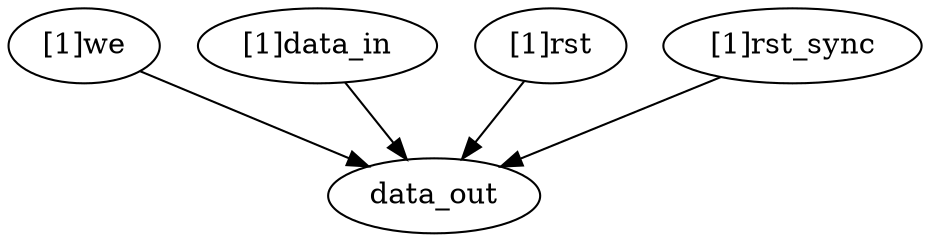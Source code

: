 strict digraph "" {
	"[1]we"	 [complexity=1,
		importance=0.571428111254,
		rank=0.571428111254];
	data_out	 [complexity=0,
		importance=0.428570815005,
		rank=0.0];
	"[1]we" -> data_out;
	"[1]data_in"	 [complexity=2,
		importance=0.571428111254,
		rank=0.285714055627];
	"[1]data_in" -> data_out;
	"[1]rst"	 [complexity=1,
		importance=1.42856974126,
		rank=1.42856974126];
	"[1]rst" -> data_out;
	"[1]rst_sync"	 [complexity=1,
		importance=0.999998926258,
		rank=0.999998926258];
	"[1]rst_sync" -> data_out;
}
